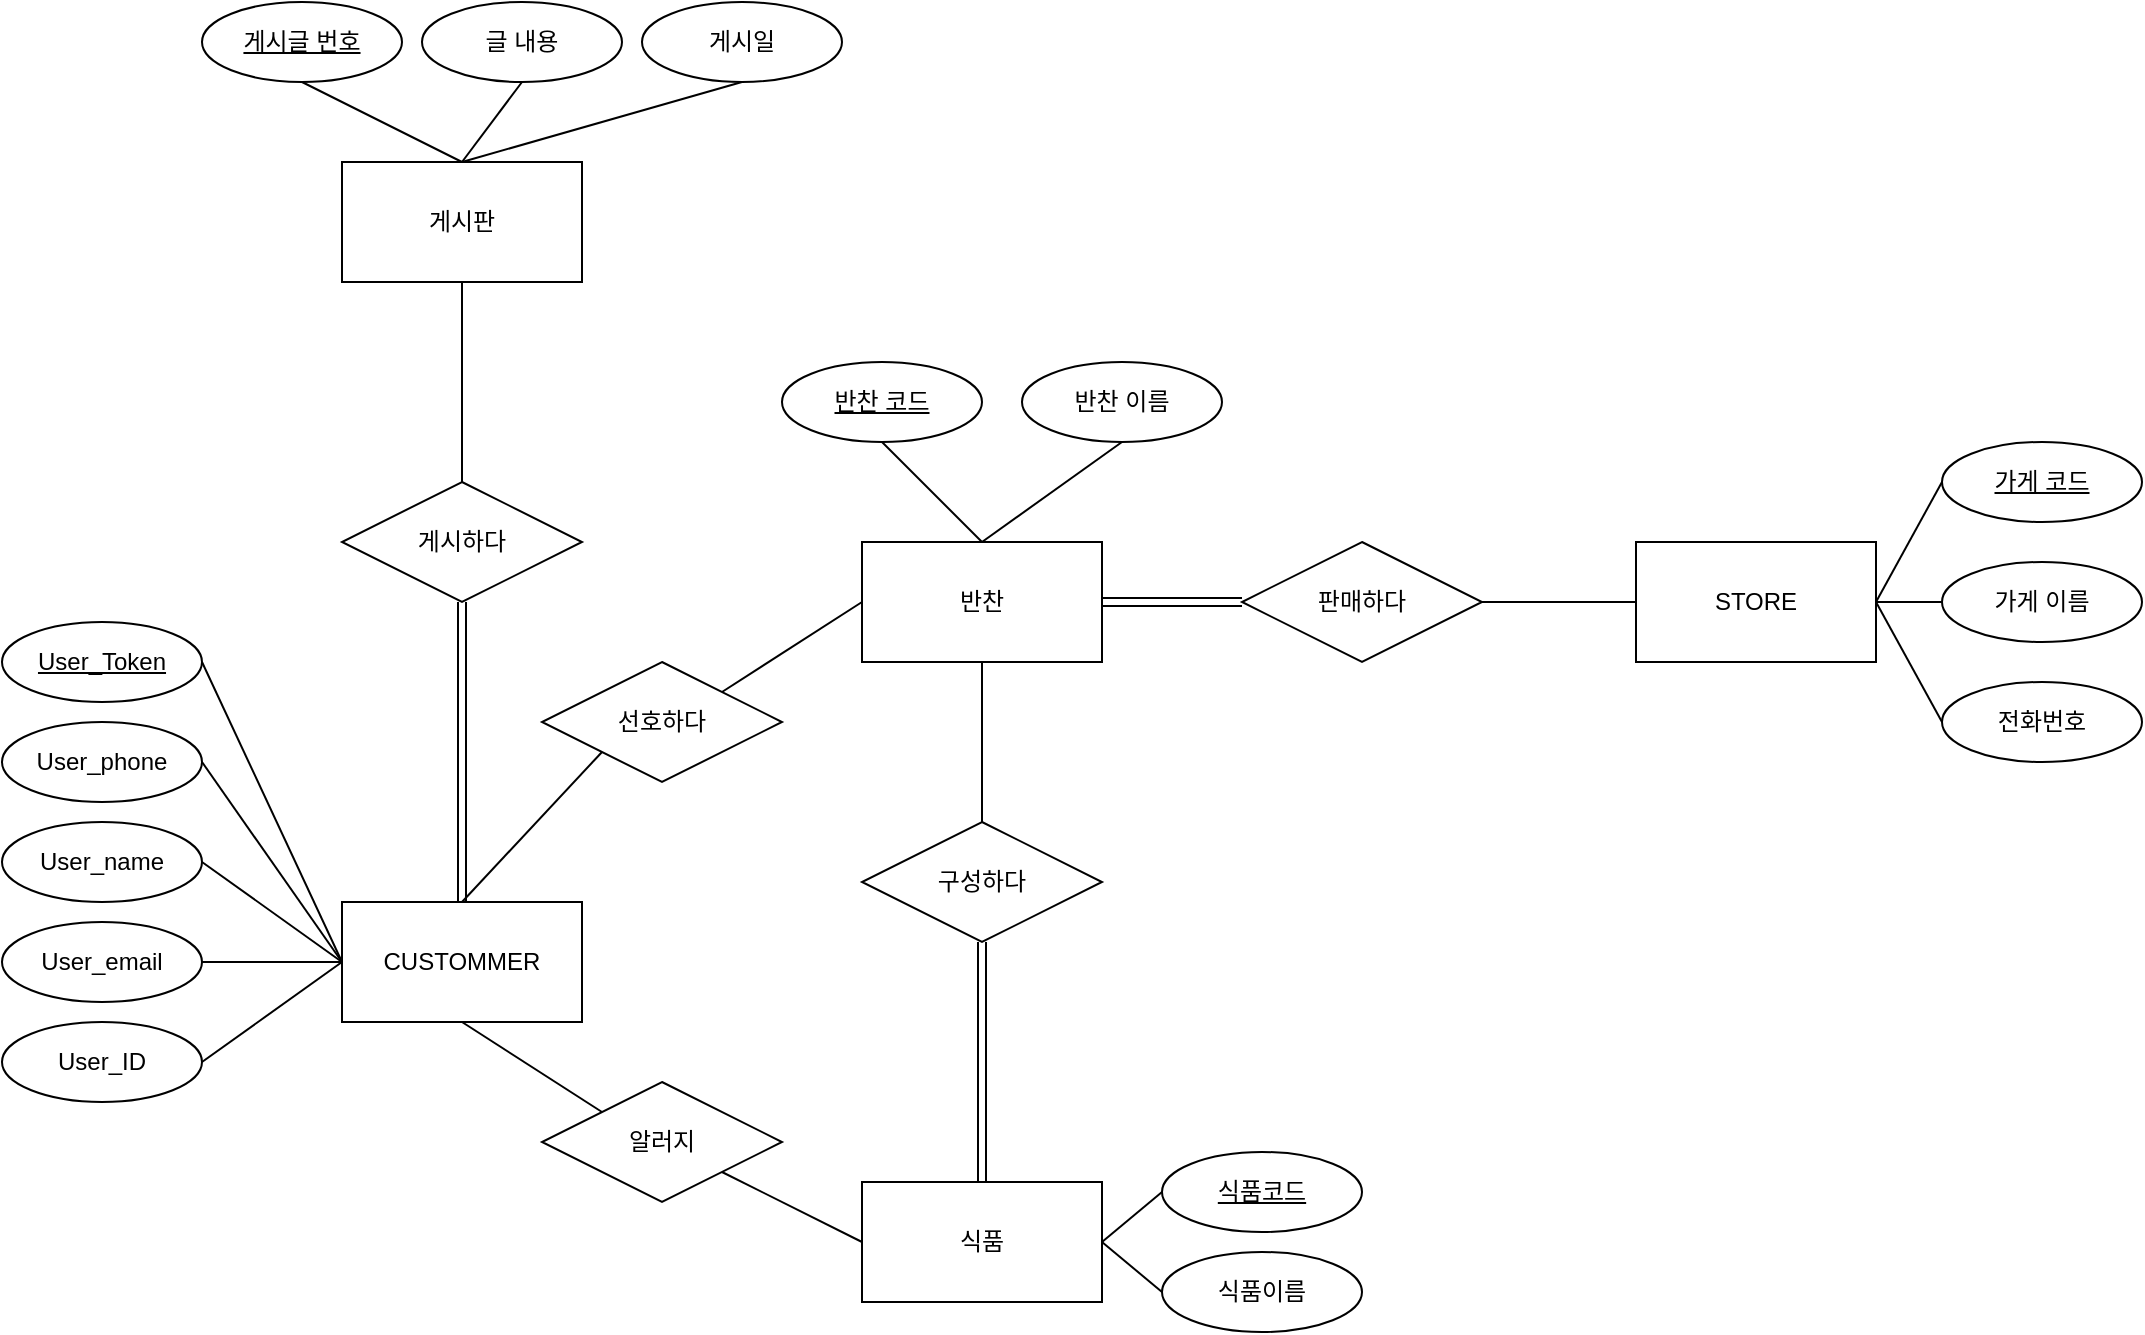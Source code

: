 <mxfile version="14.7.3" type="device"><diagram id="-m-ryePIKYbAifoejYji" name="Page-1"><mxGraphModel dx="1483" dy="2060" grid="1" gridSize="10" guides="1" tooltips="1" connect="1" arrows="1" fold="1" page="1" pageScale="1" pageWidth="827" pageHeight="1169" math="0" shadow="0"><root><mxCell id="0"/><mxCell id="1" parent="0"/><mxCell id="DB0MPwmpAwNERmVzXSz2-32" style="edgeStyle=none;rounded=0;orthogonalLoop=1;jettySize=auto;html=1;exitX=0.5;exitY=0;exitDx=0;exitDy=0;entryX=0;entryY=1;entryDx=0;entryDy=0;endArrow=none;endFill=0;" parent="1" source="DB0MPwmpAwNERmVzXSz2-1" target="DB0MPwmpAwNERmVzXSz2-31" edge="1"><mxGeometry relative="1" as="geometry"/></mxCell><mxCell id="DB0MPwmpAwNERmVzXSz2-41" style="edgeStyle=none;rounded=0;orthogonalLoop=1;jettySize=auto;html=1;exitX=0.5;exitY=1;exitDx=0;exitDy=0;entryX=0;entryY=0;entryDx=0;entryDy=0;endArrow=none;endFill=0;" parent="1" source="DB0MPwmpAwNERmVzXSz2-1" target="DB0MPwmpAwNERmVzXSz2-34" edge="1"><mxGeometry relative="1" as="geometry"/></mxCell><mxCell id="DB0MPwmpAwNERmVzXSz2-52" style="edgeStyle=none;rounded=0;orthogonalLoop=1;jettySize=auto;html=1;exitX=0.5;exitY=0;exitDx=0;exitDy=0;entryX=0.5;entryY=1;entryDx=0;entryDy=0;endArrow=none;endFill=0;shape=link;" parent="1" source="DB0MPwmpAwNERmVzXSz2-1" target="DB0MPwmpAwNERmVzXSz2-38" edge="1"><mxGeometry relative="1" as="geometry"/></mxCell><mxCell id="DB0MPwmpAwNERmVzXSz2-1" value="CUSTOMMER" style="rounded=0;whiteSpace=wrap;html=1;" parent="1" vertex="1"><mxGeometry x="460" y="120" width="120" height="60" as="geometry"/></mxCell><mxCell id="DB0MPwmpAwNERmVzXSz2-40" style="edgeStyle=none;rounded=0;orthogonalLoop=1;jettySize=auto;html=1;exitX=0;exitY=0.5;exitDx=0;exitDy=0;entryX=1;entryY=0.5;entryDx=0;entryDy=0;endArrow=none;endFill=0;" parent="1" source="DB0MPwmpAwNERmVzXSz2-2" target="DB0MPwmpAwNERmVzXSz2-36" edge="1"><mxGeometry relative="1" as="geometry"/></mxCell><mxCell id="9e_IwflSBcViz8zKiLGi-3" style="rounded=0;orthogonalLoop=1;jettySize=auto;html=1;exitX=1;exitY=0.5;exitDx=0;exitDy=0;entryX=0;entryY=0.5;entryDx=0;entryDy=0;endArrow=none;endFill=0;" edge="1" parent="1" source="DB0MPwmpAwNERmVzXSz2-2" target="DB0MPwmpAwNERmVzXSz2-70"><mxGeometry relative="1" as="geometry"/></mxCell><mxCell id="9e_IwflSBcViz8zKiLGi-4" style="edgeStyle=none;rounded=0;orthogonalLoop=1;jettySize=auto;html=1;exitX=1;exitY=0.5;exitDx=0;exitDy=0;entryX=0;entryY=0.5;entryDx=0;entryDy=0;endArrow=none;endFill=0;" edge="1" parent="1" source="DB0MPwmpAwNERmVzXSz2-2" target="9e_IwflSBcViz8zKiLGi-1"><mxGeometry relative="1" as="geometry"/></mxCell><mxCell id="9e_IwflSBcViz8zKiLGi-5" style="edgeStyle=none;rounded=0;orthogonalLoop=1;jettySize=auto;html=1;exitX=1;exitY=0.5;exitDx=0;exitDy=0;entryX=0;entryY=0.5;entryDx=0;entryDy=0;endArrow=none;endFill=0;" edge="1" parent="1" source="DB0MPwmpAwNERmVzXSz2-2" target="9e_IwflSBcViz8zKiLGi-2"><mxGeometry relative="1" as="geometry"/></mxCell><mxCell id="DB0MPwmpAwNERmVzXSz2-2" value="STORE" style="rounded=0;whiteSpace=wrap;html=1;" parent="1" vertex="1"><mxGeometry x="1107" y="-60" width="120" height="60" as="geometry"/></mxCell><mxCell id="DB0MPwmpAwNERmVzXSz2-26" style="edgeStyle=none;rounded=0;orthogonalLoop=1;jettySize=auto;html=1;exitX=1;exitY=0.5;exitDx=0;exitDy=0;endArrow=none;endFill=0;" parent="1" source="DB0MPwmpAwNERmVzXSz2-11" edge="1"><mxGeometry relative="1" as="geometry"><mxPoint x="460" y="150" as="targetPoint"/></mxGeometry></mxCell><mxCell id="DB0MPwmpAwNERmVzXSz2-11" value="User_ID" style="ellipse;whiteSpace=wrap;html=1;align=center;" parent="1" vertex="1"><mxGeometry x="290" y="180" width="100" height="40" as="geometry"/></mxCell><mxCell id="DB0MPwmpAwNERmVzXSz2-25" style="edgeStyle=none;rounded=0;orthogonalLoop=1;jettySize=auto;html=1;exitX=1;exitY=0.5;exitDx=0;exitDy=0;entryX=0;entryY=0.5;entryDx=0;entryDy=0;endArrow=none;endFill=0;" parent="1" source="DB0MPwmpAwNERmVzXSz2-12" target="DB0MPwmpAwNERmVzXSz2-1" edge="1"><mxGeometry relative="1" as="geometry"/></mxCell><mxCell id="DB0MPwmpAwNERmVzXSz2-12" value="User_email" style="ellipse;whiteSpace=wrap;html=1;align=center;" parent="1" vertex="1"><mxGeometry x="290" y="130" width="100" height="40" as="geometry"/></mxCell><mxCell id="DB0MPwmpAwNERmVzXSz2-24" style="edgeStyle=none;rounded=0;orthogonalLoop=1;jettySize=auto;html=1;exitX=1;exitY=0.5;exitDx=0;exitDy=0;endArrow=none;endFill=0;" parent="1" source="DB0MPwmpAwNERmVzXSz2-13" edge="1"><mxGeometry relative="1" as="geometry"><mxPoint x="460" y="150" as="targetPoint"/></mxGeometry></mxCell><mxCell id="DB0MPwmpAwNERmVzXSz2-13" value="User_name" style="ellipse;whiteSpace=wrap;html=1;align=center;" parent="1" vertex="1"><mxGeometry x="290" y="80" width="100" height="40" as="geometry"/></mxCell><mxCell id="DB0MPwmpAwNERmVzXSz2-23" style="edgeStyle=none;rounded=0;orthogonalLoop=1;jettySize=auto;html=1;exitX=1;exitY=0.5;exitDx=0;exitDy=0;entryX=0;entryY=0.5;entryDx=0;entryDy=0;endArrow=none;endFill=0;" parent="1" source="DB0MPwmpAwNERmVzXSz2-14" target="DB0MPwmpAwNERmVzXSz2-1" edge="1"><mxGeometry relative="1" as="geometry"/></mxCell><mxCell id="DB0MPwmpAwNERmVzXSz2-14" value="User_phone" style="ellipse;whiteSpace=wrap;html=1;align=center;" parent="1" vertex="1"><mxGeometry x="290" y="30" width="100" height="40" as="geometry"/></mxCell><mxCell id="DB0MPwmpAwNERmVzXSz2-22" style="rounded=0;orthogonalLoop=1;jettySize=auto;html=1;exitX=1;exitY=0.5;exitDx=0;exitDy=0;entryX=0;entryY=0.5;entryDx=0;entryDy=0;endArrow=none;endFill=0;" parent="1" source="DB0MPwmpAwNERmVzXSz2-15" target="DB0MPwmpAwNERmVzXSz2-1" edge="1"><mxGeometry relative="1" as="geometry"/></mxCell><mxCell id="DB0MPwmpAwNERmVzXSz2-15" value="User_Token" style="ellipse;whiteSpace=wrap;html=1;align=center;fontStyle=4;" parent="1" vertex="1"><mxGeometry x="290" y="-20" width="100" height="40" as="geometry"/></mxCell><mxCell id="DB0MPwmpAwNERmVzXSz2-19" value="게시판" style="rounded=0;whiteSpace=wrap;html=1;" parent="1" vertex="1"><mxGeometry x="460" y="-250" width="120" height="60" as="geometry"/></mxCell><mxCell id="DB0MPwmpAwNERmVzXSz2-39" style="edgeStyle=none;rounded=0;orthogonalLoop=1;jettySize=auto;html=1;exitX=1;exitY=0.5;exitDx=0;exitDy=0;entryX=0;entryY=0.5;entryDx=0;entryDy=0;endArrow=none;endFill=0;shape=link;" parent="1" source="DB0MPwmpAwNERmVzXSz2-20" target="DB0MPwmpAwNERmVzXSz2-36" edge="1"><mxGeometry relative="1" as="geometry"/></mxCell><mxCell id="DB0MPwmpAwNERmVzXSz2-46" style="edgeStyle=none;rounded=0;orthogonalLoop=1;jettySize=auto;html=1;exitX=0.5;exitY=1;exitDx=0;exitDy=0;entryX=0.5;entryY=0;entryDx=0;entryDy=0;endArrow=none;endFill=0;" parent="1" source="DB0MPwmpAwNERmVzXSz2-20" target="DB0MPwmpAwNERmVzXSz2-45" edge="1"><mxGeometry relative="1" as="geometry"/></mxCell><mxCell id="DB0MPwmpAwNERmVzXSz2-62" style="edgeStyle=none;rounded=0;orthogonalLoop=1;jettySize=auto;html=1;exitX=0.5;exitY=0;exitDx=0;exitDy=0;entryX=0.5;entryY=1;entryDx=0;entryDy=0;endArrow=none;endFill=0;" parent="1" source="DB0MPwmpAwNERmVzXSz2-20" target="DB0MPwmpAwNERmVzXSz2-61" edge="1"><mxGeometry relative="1" as="geometry"/></mxCell><mxCell id="DB0MPwmpAwNERmVzXSz2-20" value="반찬" style="rounded=0;whiteSpace=wrap;html=1;" parent="1" vertex="1"><mxGeometry x="720" y="-60" width="120" height="60" as="geometry"/></mxCell><mxCell id="DB0MPwmpAwNERmVzXSz2-33" style="edgeStyle=none;rounded=0;orthogonalLoop=1;jettySize=auto;html=1;exitX=1;exitY=0;exitDx=0;exitDy=0;entryX=0;entryY=0.5;entryDx=0;entryDy=0;endArrow=none;endFill=0;" parent="1" source="DB0MPwmpAwNERmVzXSz2-31" target="DB0MPwmpAwNERmVzXSz2-20" edge="1"><mxGeometry relative="1" as="geometry"/></mxCell><mxCell id="DB0MPwmpAwNERmVzXSz2-31" value="선호하다" style="shape=rhombus;perimeter=rhombusPerimeter;whiteSpace=wrap;html=1;align=center;" parent="1" vertex="1"><mxGeometry x="560" width="120" height="60" as="geometry"/></mxCell><mxCell id="DB0MPwmpAwNERmVzXSz2-44" style="edgeStyle=none;rounded=0;orthogonalLoop=1;jettySize=auto;html=1;exitX=1;exitY=1;exitDx=0;exitDy=0;entryX=0;entryY=0.5;entryDx=0;entryDy=0;endArrow=none;endFill=0;" parent="1" source="DB0MPwmpAwNERmVzXSz2-34" target="DB0MPwmpAwNERmVzXSz2-43" edge="1"><mxGeometry relative="1" as="geometry"/></mxCell><mxCell id="DB0MPwmpAwNERmVzXSz2-34" value="알러지" style="shape=rhombus;perimeter=rhombusPerimeter;whiteSpace=wrap;html=1;align=center;" parent="1" vertex="1"><mxGeometry x="560" y="210" width="120" height="60" as="geometry"/></mxCell><mxCell id="DB0MPwmpAwNERmVzXSz2-36" value="판매하다" style="shape=rhombus;perimeter=rhombusPerimeter;whiteSpace=wrap;html=1;align=center;" parent="1" vertex="1"><mxGeometry x="910" y="-60" width="120" height="60" as="geometry"/></mxCell><mxCell id="DB0MPwmpAwNERmVzXSz2-53" style="edgeStyle=none;rounded=0;orthogonalLoop=1;jettySize=auto;html=1;exitX=0.5;exitY=0;exitDx=0;exitDy=0;entryX=0.5;entryY=1;entryDx=0;entryDy=0;endArrow=none;endFill=0;" parent="1" source="DB0MPwmpAwNERmVzXSz2-38" target="DB0MPwmpAwNERmVzXSz2-19" edge="1"><mxGeometry relative="1" as="geometry"/></mxCell><mxCell id="DB0MPwmpAwNERmVzXSz2-38" value="게시하다" style="shape=rhombus;perimeter=rhombusPerimeter;whiteSpace=wrap;html=1;align=center;" parent="1" vertex="1"><mxGeometry x="460" y="-90" width="120" height="60" as="geometry"/></mxCell><mxCell id="DB0MPwmpAwNERmVzXSz2-56" style="edgeStyle=none;rounded=0;orthogonalLoop=1;jettySize=auto;html=1;exitX=1;exitY=0.5;exitDx=0;exitDy=0;entryX=0;entryY=0.5;entryDx=0;entryDy=0;endArrow=none;endFill=0;" parent="1" source="DB0MPwmpAwNERmVzXSz2-43" target="DB0MPwmpAwNERmVzXSz2-54" edge="1"><mxGeometry relative="1" as="geometry"/></mxCell><mxCell id="DB0MPwmpAwNERmVzXSz2-57" style="edgeStyle=none;rounded=0;orthogonalLoop=1;jettySize=auto;html=1;exitX=1;exitY=0.5;exitDx=0;exitDy=0;entryX=0;entryY=0.5;entryDx=0;entryDy=0;endArrow=none;endFill=0;" parent="1" source="DB0MPwmpAwNERmVzXSz2-43" target="DB0MPwmpAwNERmVzXSz2-55" edge="1"><mxGeometry relative="1" as="geometry"/></mxCell><mxCell id="DB0MPwmpAwNERmVzXSz2-43" value="식품" style="rounded=0;whiteSpace=wrap;html=1;" parent="1" vertex="1"><mxGeometry x="720" y="260" width="120" height="60" as="geometry"/></mxCell><mxCell id="DB0MPwmpAwNERmVzXSz2-47" style="edgeStyle=none;rounded=0;orthogonalLoop=1;jettySize=auto;html=1;exitX=0.5;exitY=1;exitDx=0;exitDy=0;entryX=0.5;entryY=0;entryDx=0;entryDy=0;endArrow=none;endFill=0;shape=link;" parent="1" source="DB0MPwmpAwNERmVzXSz2-45" target="DB0MPwmpAwNERmVzXSz2-43" edge="1"><mxGeometry relative="1" as="geometry"/></mxCell><mxCell id="DB0MPwmpAwNERmVzXSz2-45" value="구성하다" style="shape=rhombus;perimeter=rhombusPerimeter;whiteSpace=wrap;html=1;align=center;" parent="1" vertex="1"><mxGeometry x="720" y="80" width="120" height="60" as="geometry"/></mxCell><mxCell id="DB0MPwmpAwNERmVzXSz2-54" value="식품코드" style="ellipse;whiteSpace=wrap;html=1;align=center;fontStyle=4;" parent="1" vertex="1"><mxGeometry x="870" y="245" width="100" height="40" as="geometry"/></mxCell><mxCell id="DB0MPwmpAwNERmVzXSz2-55" value="식품이름" style="ellipse;whiteSpace=wrap;html=1;align=center;" parent="1" vertex="1"><mxGeometry x="870" y="295" width="100" height="40" as="geometry"/></mxCell><mxCell id="DB0MPwmpAwNERmVzXSz2-59" style="edgeStyle=none;rounded=0;orthogonalLoop=1;jettySize=auto;html=1;exitX=0.5;exitY=1;exitDx=0;exitDy=0;entryX=0.5;entryY=0;entryDx=0;entryDy=0;endArrow=none;endFill=0;" parent="1" source="DB0MPwmpAwNERmVzXSz2-58" target="DB0MPwmpAwNERmVzXSz2-20" edge="1"><mxGeometry relative="1" as="geometry"/></mxCell><mxCell id="DB0MPwmpAwNERmVzXSz2-58" value="반찬 코드" style="ellipse;whiteSpace=wrap;html=1;align=center;fontStyle=4;" parent="1" vertex="1"><mxGeometry x="680" y="-150" width="100" height="40" as="geometry"/></mxCell><mxCell id="DB0MPwmpAwNERmVzXSz2-61" value="반찬 이름" style="ellipse;whiteSpace=wrap;html=1;align=center;" parent="1" vertex="1"><mxGeometry x="800" y="-150" width="100" height="40" as="geometry"/></mxCell><mxCell id="DB0MPwmpAwNERmVzXSz2-67" style="edgeStyle=none;rounded=0;orthogonalLoop=1;jettySize=auto;html=1;exitX=0.5;exitY=1;exitDx=0;exitDy=0;entryX=0.5;entryY=0;entryDx=0;entryDy=0;endArrow=none;endFill=0;" parent="1" source="DB0MPwmpAwNERmVzXSz2-63" target="DB0MPwmpAwNERmVzXSz2-19" edge="1"><mxGeometry relative="1" as="geometry"/></mxCell><mxCell id="DB0MPwmpAwNERmVzXSz2-63" value="게시글 번호" style="ellipse;whiteSpace=wrap;html=1;align=center;fontStyle=4;" parent="1" vertex="1"><mxGeometry x="390" y="-330" width="100" height="40" as="geometry"/></mxCell><mxCell id="DB0MPwmpAwNERmVzXSz2-68" style="edgeStyle=none;rounded=0;orthogonalLoop=1;jettySize=auto;html=1;exitX=0.5;exitY=1;exitDx=0;exitDy=0;entryX=0.5;entryY=0;entryDx=0;entryDy=0;endArrow=none;endFill=0;" parent="1" source="DB0MPwmpAwNERmVzXSz2-64" target="DB0MPwmpAwNERmVzXSz2-19" edge="1"><mxGeometry relative="1" as="geometry"/></mxCell><mxCell id="DB0MPwmpAwNERmVzXSz2-64" value="글 내용" style="ellipse;whiteSpace=wrap;html=1;align=center;" parent="1" vertex="1"><mxGeometry x="500" y="-330" width="100" height="40" as="geometry"/></mxCell><mxCell id="DB0MPwmpAwNERmVzXSz2-69" style="edgeStyle=none;rounded=0;orthogonalLoop=1;jettySize=auto;html=1;exitX=0.5;exitY=1;exitDx=0;exitDy=0;entryX=0.5;entryY=0;entryDx=0;entryDy=0;endArrow=none;endFill=0;" parent="1" source="DB0MPwmpAwNERmVzXSz2-66" target="DB0MPwmpAwNERmVzXSz2-19" edge="1"><mxGeometry relative="1" as="geometry"/></mxCell><mxCell id="DB0MPwmpAwNERmVzXSz2-66" value="게시일" style="ellipse;whiteSpace=wrap;html=1;align=center;" parent="1" vertex="1"><mxGeometry x="610" y="-330" width="100" height="40" as="geometry"/></mxCell><mxCell id="DB0MPwmpAwNERmVzXSz2-70" value="가게 코드" style="ellipse;whiteSpace=wrap;html=1;align=center;fontStyle=4;" parent="1" vertex="1"><mxGeometry x="1260" y="-110" width="100" height="40" as="geometry"/></mxCell><mxCell id="9e_IwflSBcViz8zKiLGi-1" value="가게 이름" style="ellipse;whiteSpace=wrap;html=1;align=center;" vertex="1" parent="1"><mxGeometry x="1260" y="-50" width="100" height="40" as="geometry"/></mxCell><mxCell id="9e_IwflSBcViz8zKiLGi-2" value="전화번호" style="ellipse;whiteSpace=wrap;html=1;align=center;" vertex="1" parent="1"><mxGeometry x="1260" y="10" width="100" height="40" as="geometry"/></mxCell></root></mxGraphModel></diagram></mxfile>